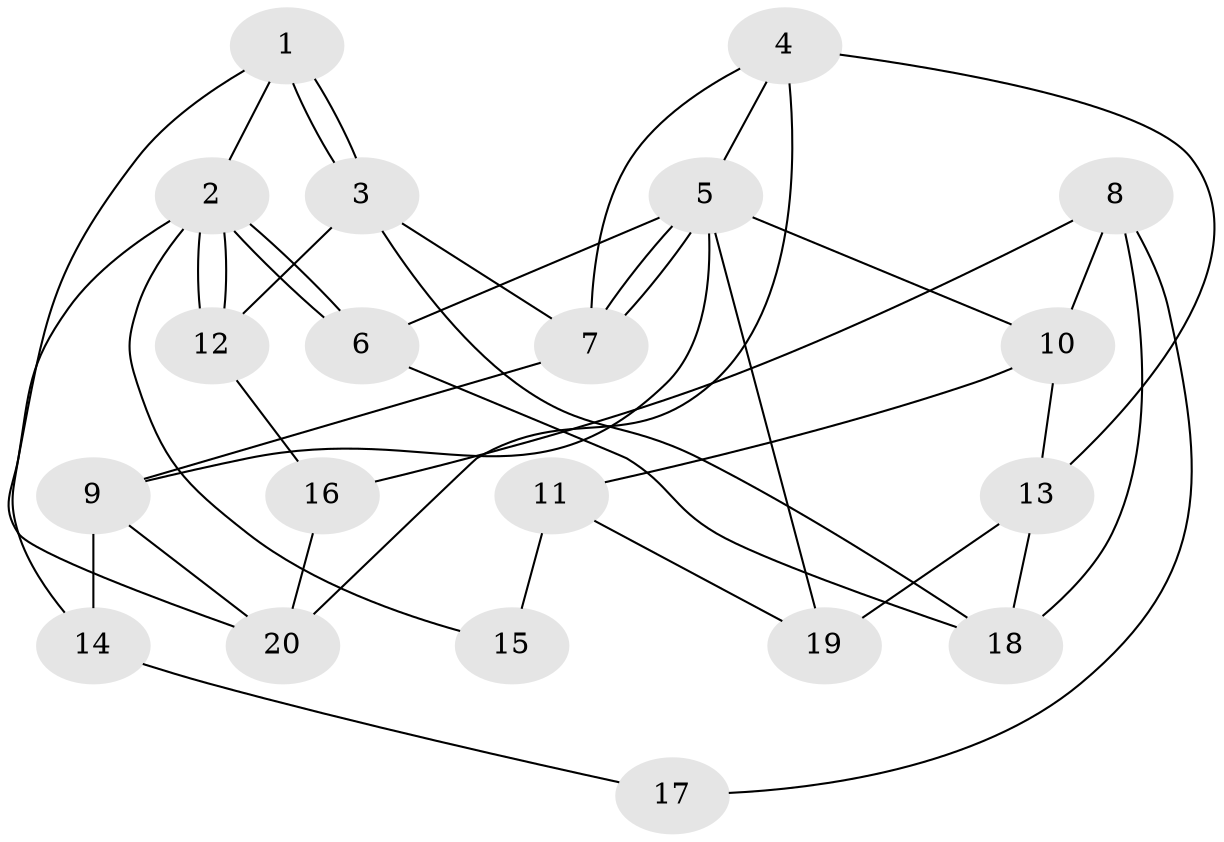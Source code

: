 // Generated by graph-tools (version 1.1) at 2025/46/02/15/25 05:46:28]
// undirected, 20 vertices, 40 edges
graph export_dot {
graph [start="1"]
  node [color=gray90,style=filled];
  1;
  2;
  3;
  4;
  5;
  6;
  7;
  8;
  9;
  10;
  11;
  12;
  13;
  14;
  15;
  16;
  17;
  18;
  19;
  20;
  1 -- 3;
  1 -- 3;
  1 -- 2;
  1 -- 20;
  2 -- 6;
  2 -- 6;
  2 -- 12;
  2 -- 12;
  2 -- 14;
  2 -- 15;
  3 -- 12;
  3 -- 7;
  3 -- 18;
  4 -- 20;
  4 -- 7;
  4 -- 5;
  4 -- 13;
  5 -- 7;
  5 -- 7;
  5 -- 6;
  5 -- 9;
  5 -- 10;
  5 -- 19;
  6 -- 18;
  7 -- 9;
  8 -- 18;
  8 -- 10;
  8 -- 16;
  8 -- 17;
  9 -- 14;
  9 -- 20;
  10 -- 13;
  10 -- 11;
  11 -- 19;
  11 -- 15;
  12 -- 16;
  13 -- 18;
  13 -- 19;
  14 -- 17;
  16 -- 20;
}
